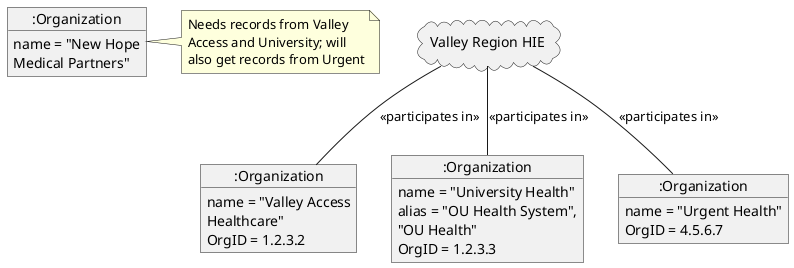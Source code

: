 @startuml
hide footbox
allowmixing

object ":Organization" as Partners
Partners : name = "New Hope\nMedical Partners"
note right : Needs records from Valley\nAccess and University; will\nalso get records from Urgent

cloud "Valley Region HIE" as hie

object ":Organization" as Valley
Valley : name = "Valley Access\nHealthcare"
Valley : OrgID = 1.2.3.2

object ":Organization" as OU
OU : name = "University Health"
OU : alias = "OU Health System",\n"OU Health"
OU : OrgID = 1.2.3.3

object ":Organization" as Urgent
Urgent : name = "Urgent Health"
Urgent : OrgID = 4.5.6.7

hie -- Valley : <<participates in>>
hie -- OU : <<participates in>>
hie -- Urgent : <<participates in>>

@enduml